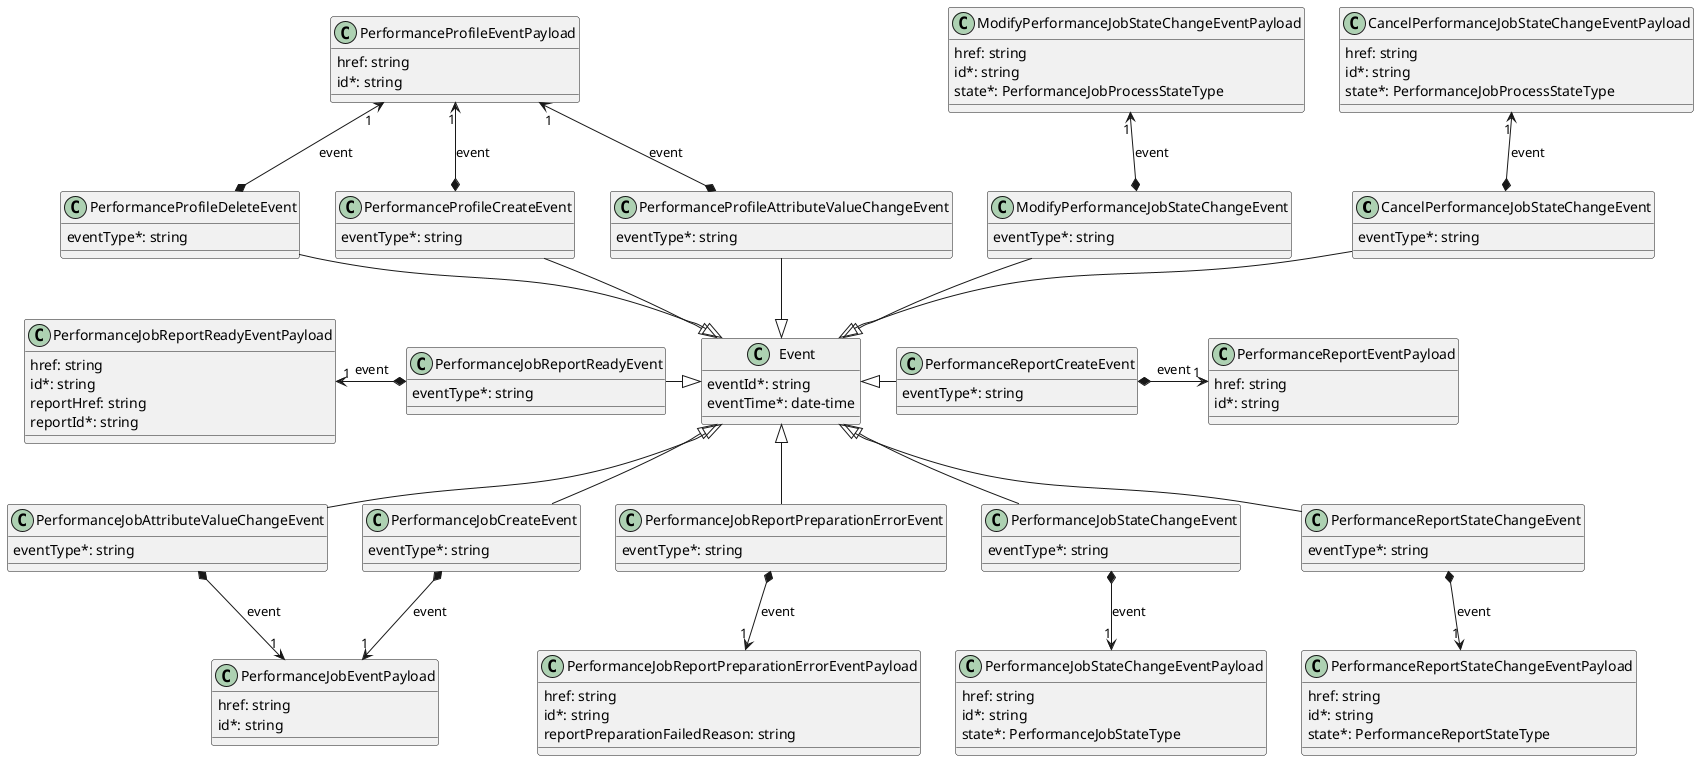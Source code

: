 @startuml performanceMonitoringNotificationModel

class CancelPerformanceJobStateChangeEvent {

    eventType*: string
}
Event <|-u- CancelPerformanceJobStateChangeEvent

CancelPerformanceJobStateChangeEvent *-u->"1" CancelPerformanceJobStateChangeEventPayload : event


class CancelPerformanceJobStateChangeEventPayload {

    href: string
    id*: string
    state*: PerformanceJobProcessStateType
}
class Event {

    eventId*: string
    eventTime*: date-time
}



class ModifyPerformanceJobStateChangeEvent {

    eventType*: string
}
Event <|-u- ModifyPerformanceJobStateChangeEvent

ModifyPerformanceJobStateChangeEvent *-u->"1" ModifyPerformanceJobStateChangeEventPayload : event


class ModifyPerformanceJobStateChangeEventPayload {

    href: string
    id*: string
    state*: PerformanceJobProcessStateType
}



class PerformanceJobAttributeValueChangeEvent {

    eventType*: string
}
Event <|-- PerformanceJobAttributeValueChangeEvent

PerformanceJobAttributeValueChangeEvent *-->"1" PerformanceJobEventPayload : event


class PerformanceJobCreateEvent {

    eventType*: string
}
Event <|-- PerformanceJobCreateEvent

PerformanceJobCreateEvent *-->"1" PerformanceJobEventPayload : event


class PerformanceJobEventPayload {

    href: string
    id*: string
}

class PerformanceJobReportPreparationErrorEvent {

    eventType*: string
}
Event <|-- PerformanceJobReportPreparationErrorEvent

PerformanceJobReportPreparationErrorEvent *-->"1" PerformanceJobReportPreparationErrorEventPayload : event


class PerformanceJobReportPreparationErrorEventPayload {

    href: string
    id*: string
    reportPreparationFailedReason: string
}



class PerformanceJobReportReadyEvent {

    eventType*: string
}
Event <|-l- PerformanceJobReportReadyEvent

PerformanceJobReportReadyEvent *-l->"1" PerformanceJobReportReadyEventPayload : event


class PerformanceJobReportReadyEventPayload {

    href: string
    id*: string
    reportHref: string
    reportId*: string
}



class PerformanceJobStateChangeEvent {

    eventType*: string
}
Event <|-- PerformanceJobStateChangeEvent

PerformanceJobStateChangeEvent *-->"1" PerformanceJobStateChangeEventPayload : event


class PerformanceJobStateChangeEventPayload {

    href: string
    id*: string
    state*: PerformanceJobStateType
}

class PerformanceProfileAttributeValueChangeEvent {

    eventType*: string
}
Event <|-u- PerformanceProfileAttributeValueChangeEvent

PerformanceProfileAttributeValueChangeEvent *-u->"1" PerformanceProfileEventPayload : event


class PerformanceProfileCreateEvent {

    eventType*: string
}
Event <|-u- PerformanceProfileCreateEvent

PerformanceProfileCreateEvent *-u->"1" PerformanceProfileEventPayload : event


class PerformanceProfileDeleteEvent {

    eventType*: string
}
Event <|-u- PerformanceProfileDeleteEvent

PerformanceProfileDeleteEvent *-u->"1" PerformanceProfileEventPayload : event


class PerformanceProfileEventPayload {

    href: string
    id*: string
}



class PerformanceReportCreateEvent {

    eventType*: string
}
Event <|-r- PerformanceReportCreateEvent

PerformanceReportCreateEvent *-r->"1" PerformanceReportEventPayload : event


class PerformanceReportEventPayload {

    href: string
    id*: string
}



class PerformanceReportStateChangeEvent {

    eventType*: string
}
Event <|-- PerformanceReportStateChangeEvent

PerformanceReportStateChangeEvent *-->"1" PerformanceReportStateChangeEventPayload : event


class PerformanceReportStateChangeEventPayload {

    href: string
    id*: string
    state*: PerformanceReportStateType
}

@enduml